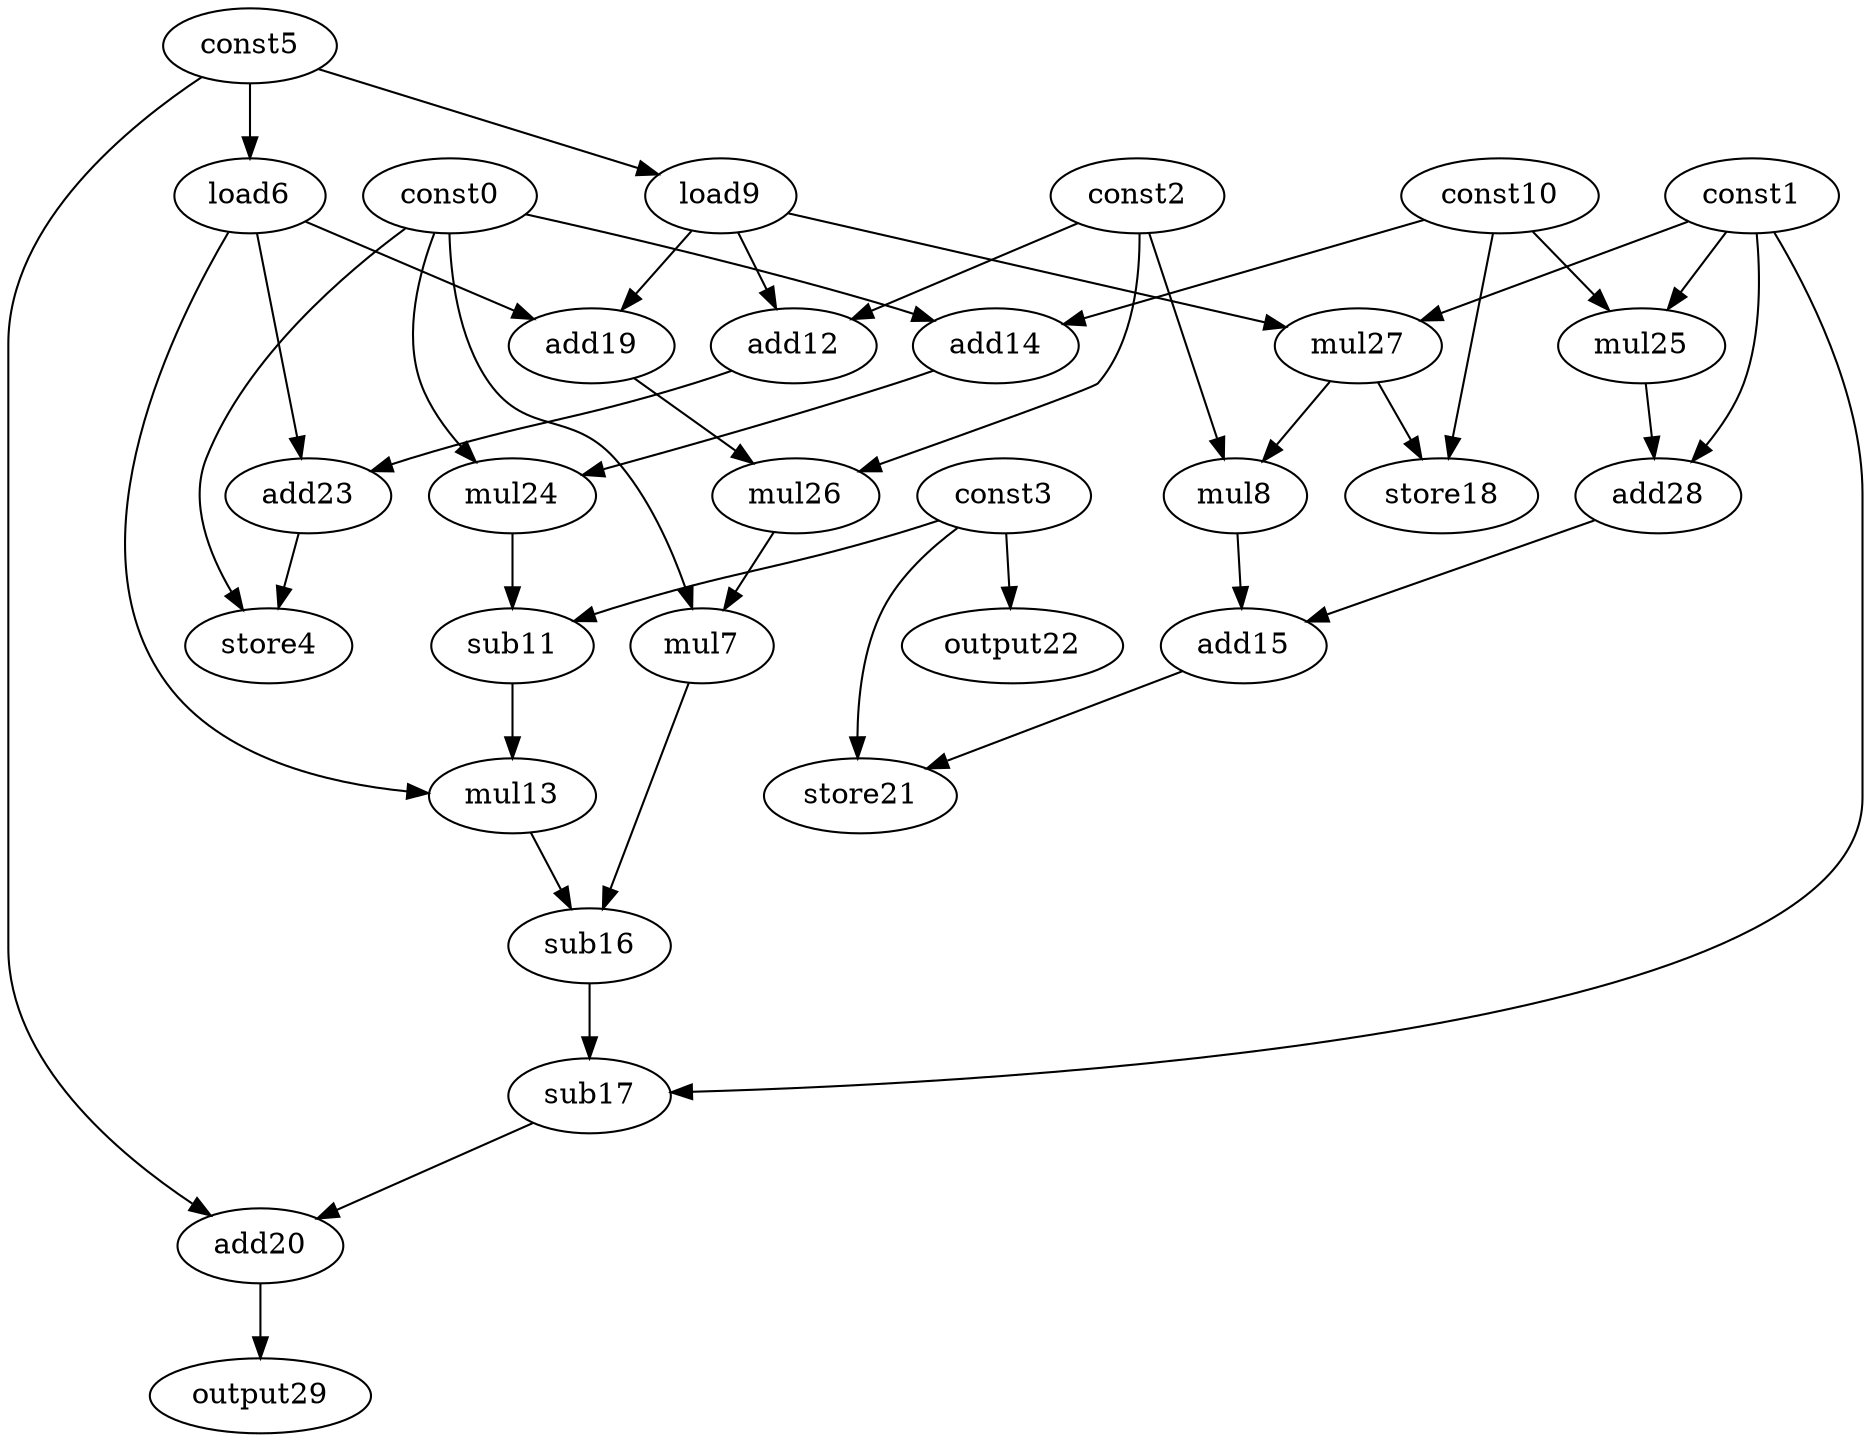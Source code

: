 digraph G { 
const0[opcode=const]; 
const1[opcode=const]; 
const2[opcode=const]; 
const3[opcode=const]; 
store4[opcode=store]; 
const5[opcode=const]; 
load6[opcode=load]; 
mul7[opcode=mul]; 
mul8[opcode=mul]; 
load9[opcode=load]; 
const10[opcode=const]; 
sub11[opcode=sub]; 
add12[opcode=add]; 
mul13[opcode=mul]; 
add14[opcode=add]; 
add15[opcode=add]; 
sub16[opcode=sub]; 
sub17[opcode=sub]; 
store18[opcode=store]; 
add19[opcode=add]; 
add20[opcode=add]; 
store21[opcode=store]; 
output22[opcode=output]; 
add23[opcode=add]; 
mul24[opcode=mul]; 
mul25[opcode=mul]; 
mul26[opcode=mul]; 
mul27[opcode=mul]; 
add28[opcode=add]; 
output29[opcode=output]; 
const5->load6[operand=0];
const5->load9[operand=0];
const0->add14[operand=0];
const10->add14[operand=1];
const3->output22[operand=0];
const1->mul25[operand=0];
const10->mul25[operand=1];
load9->add12[operand=0];
const2->add12[operand=1];
load9->add19[operand=0];
load6->add19[operand=1];
const0->mul24[operand=0];
add14->mul24[operand=1];
load9->mul27[operand=0];
const1->mul27[operand=1];
const1->add28[operand=0];
mul25->add28[operand=1];
const2->mul8[operand=0];
mul27->mul8[operand=1];
mul24->sub11[operand=0];
const3->sub11[operand=1];
const10->store18[operand=0];
mul27->store18[operand=1];
add12->add23[operand=0];
load6->add23[operand=1];
const2->mul26[operand=0];
add19->mul26[operand=1];
const0->store4[operand=0];
add23->store4[operand=1];
const0->mul7[operand=0];
mul26->mul7[operand=1];
sub11->mul13[operand=0];
load6->mul13[operand=1];
mul8->add15[operand=0];
add28->add15[operand=1];
mul13->sub16[operand=0];
mul7->sub16[operand=1];
const3->store21[operand=0];
add15->store21[operand=1];
sub16->sub17[operand=0];
const1->sub17[operand=1];
sub17->add20[operand=0];
const5->add20[operand=1];
add20->output29[operand=0];
}
